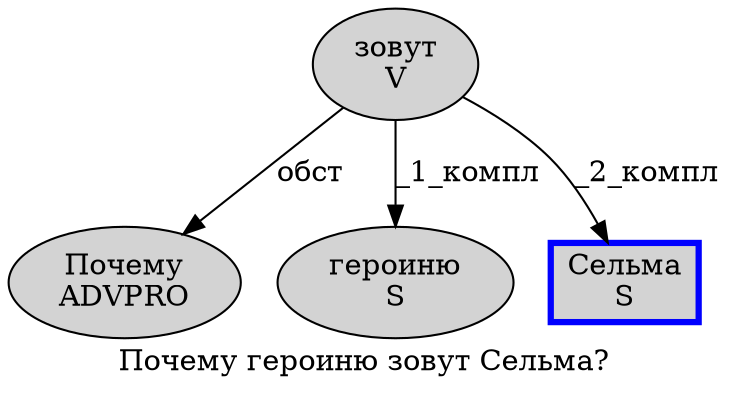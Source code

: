 digraph SENTENCE_494 {
	graph [label="Почему героиню зовут Сельма?"]
	node [style=filled]
		0 [label="Почему
ADVPRO" color="" fillcolor=lightgray penwidth=1 shape=ellipse]
		1 [label="героиню
S" color="" fillcolor=lightgray penwidth=1 shape=ellipse]
		2 [label="зовут
V" color="" fillcolor=lightgray penwidth=1 shape=ellipse]
		3 [label="Сельма
S" color=blue fillcolor=lightgray penwidth=3 shape=box]
			2 -> 0 [label="обст"]
			2 -> 1 [label="_1_компл"]
			2 -> 3 [label="_2_компл"]
}